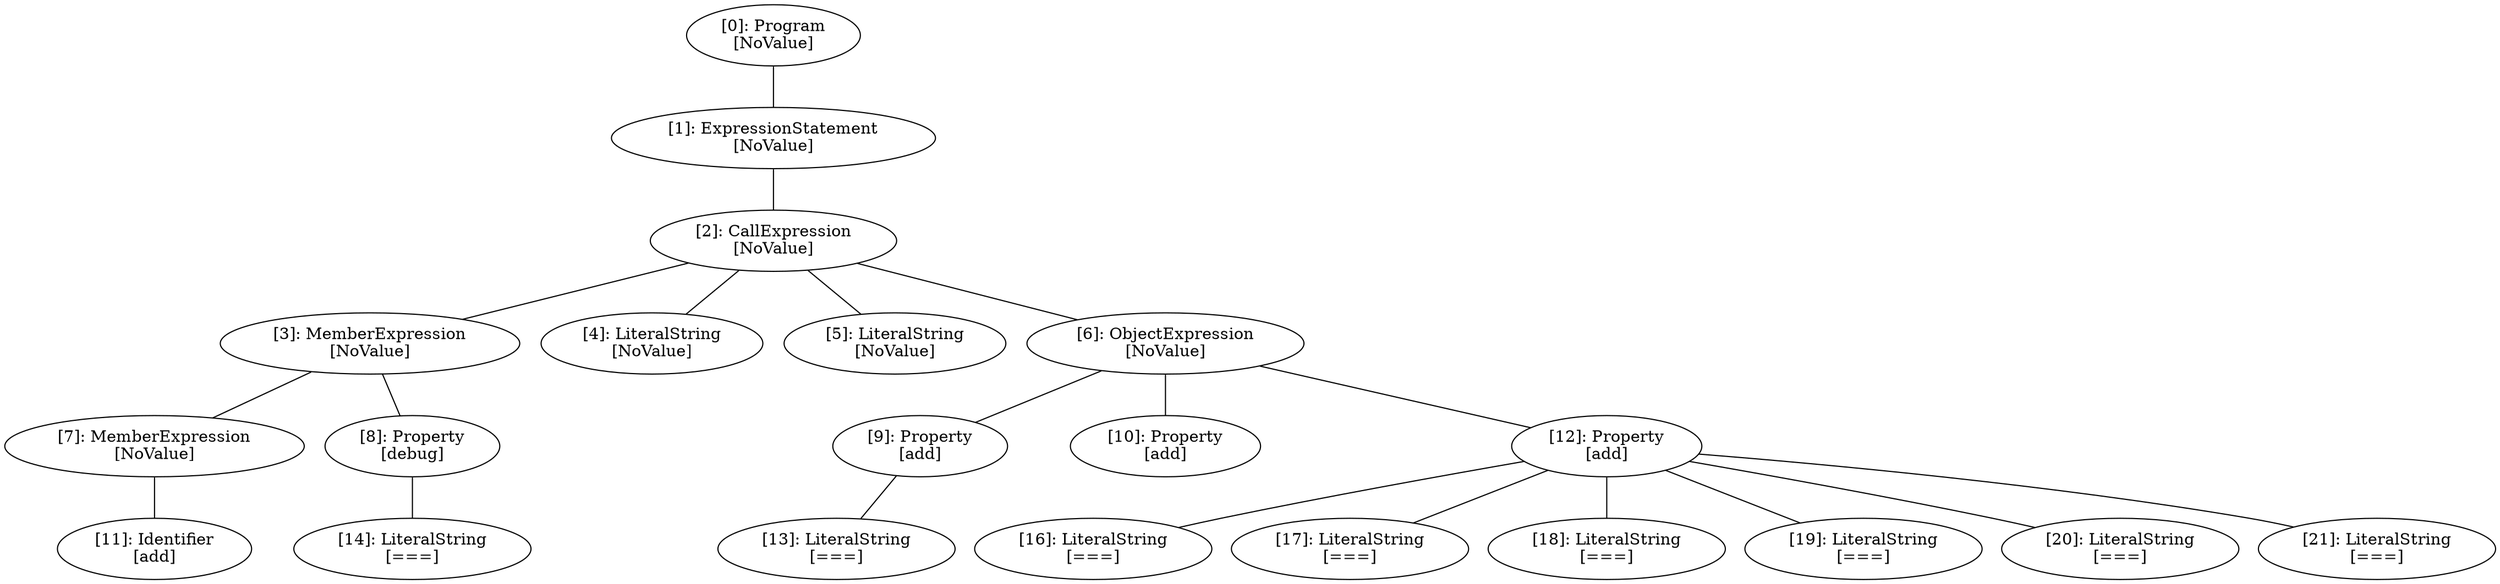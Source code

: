 // Result
graph {
	0 [label="[0]: Program
[NoValue]"]
	1 [label="[1]: ExpressionStatement
[NoValue]"]
	2 [label="[2]: CallExpression
[NoValue]"]
	3 [label="[3]: MemberExpression
[NoValue]"]
	4 [label="[4]: LiteralString
[NoValue]"]
	5 [label="[5]: LiteralString
[NoValue]"]
	6 [label="[6]: ObjectExpression
[NoValue]"]
	7 [label="[7]: MemberExpression
[NoValue]"]
	8 [label="[8]: Property
[debug]"]
	9 [label="[9]: Property
[add]"]
	10 [label="[10]: Property
[add]"]
	11 [label="[11]: Identifier
[add]"]
	12 [label="[12]: Property
[add]"]
	13 [label="[13]: LiteralString
[===]"]
	14 [label="[14]: LiteralString
[===]"]
	16 [label="[16]: LiteralString
[===]"]
	17 [label="[17]: LiteralString
[===]"]
	18 [label="[18]: LiteralString
[===]"]
	19 [label="[19]: LiteralString
[===]"]
	20 [label="[20]: LiteralString
[===]"]
	21 [label="[21]: LiteralString
[===]"]
	0 -- 1
	1 -- 2
	2 -- 3
	2 -- 4
	2 -- 5
	2 -- 6
	3 -- 7
	3 -- 8
	6 -- 9
	6 -- 10
	6 -- 12
	7 -- 11
	8 -- 14
	9 -- 13
	12 -- 16
	12 -- 17
	12 -- 18
	12 -- 19
	12 -- 20
	12 -- 21
}

